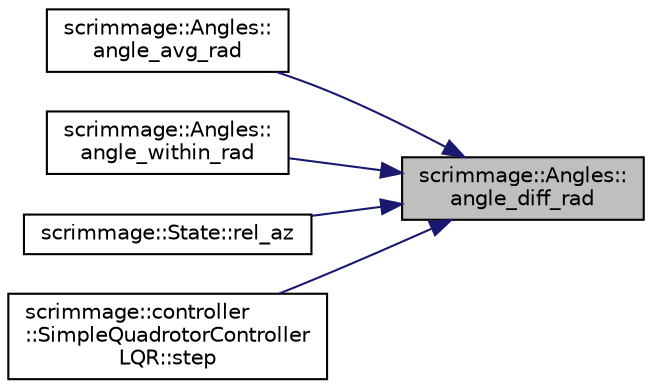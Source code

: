 digraph "scrimmage::Angles::angle_diff_rad"
{
 // LATEX_PDF_SIZE
  edge [fontname="Helvetica",fontsize="10",labelfontname="Helvetica",labelfontsize="10"];
  node [fontname="Helvetica",fontsize="10",shape=record];
  rankdir="RL";
  Node1 [label="scrimmage::Angles::\langle_diff_rad",height=0.2,width=0.4,color="black", fillcolor="grey75", style="filled", fontcolor="black",tooltip="shortest angle from ang2 to ang1 (radians)"];
  Node1 -> Node2 [dir="back",color="midnightblue",fontsize="10",style="solid",fontname="Helvetica"];
  Node2 [label="scrimmage::Angles::\langle_avg_rad",height=0.2,width=0.4,color="black", fillcolor="white", style="filled",URL="$classscrimmage_1_1Angles.html#a4bd7cb4def305e8bb95ff0963ec6e19c",tooltip=" "];
  Node1 -> Node3 [dir="back",color="midnightblue",fontsize="10",style="solid",fontname="Helvetica"];
  Node3 [label="scrimmage::Angles::\langle_within_rad",height=0.2,width=0.4,color="black", fillcolor="white", style="filled",URL="$classscrimmage_1_1Angles.html#a604beb077f461f7a04eb973f7383bacb",tooltip="returns whether ang is within the wedge between ang1 and ang2 where the wedge is less than PI radians"];
  Node1 -> Node4 [dir="back",color="midnightblue",fontsize="10",style="solid",fontname="Helvetica"];
  Node4 [label="scrimmage::State::rel_az",height=0.2,width=0.4,color="black", fillcolor="white", style="filled",URL="$classscrimmage_1_1State.html#aecb34281d516d08025bad1ac0ccaa8b5",tooltip=" "];
  Node1 -> Node5 [dir="back",color="midnightblue",fontsize="10",style="solid",fontname="Helvetica"];
  Node5 [label="scrimmage::controller\l::SimpleQuadrotorController\lLQR::step",height=0.2,width=0.4,color="black", fillcolor="white", style="filled",URL="$classscrimmage_1_1controller_1_1SimpleQuadrotorControllerLQR.html#aa3c389c502de02967e7f253bb5150b3b",tooltip=" "];
}

